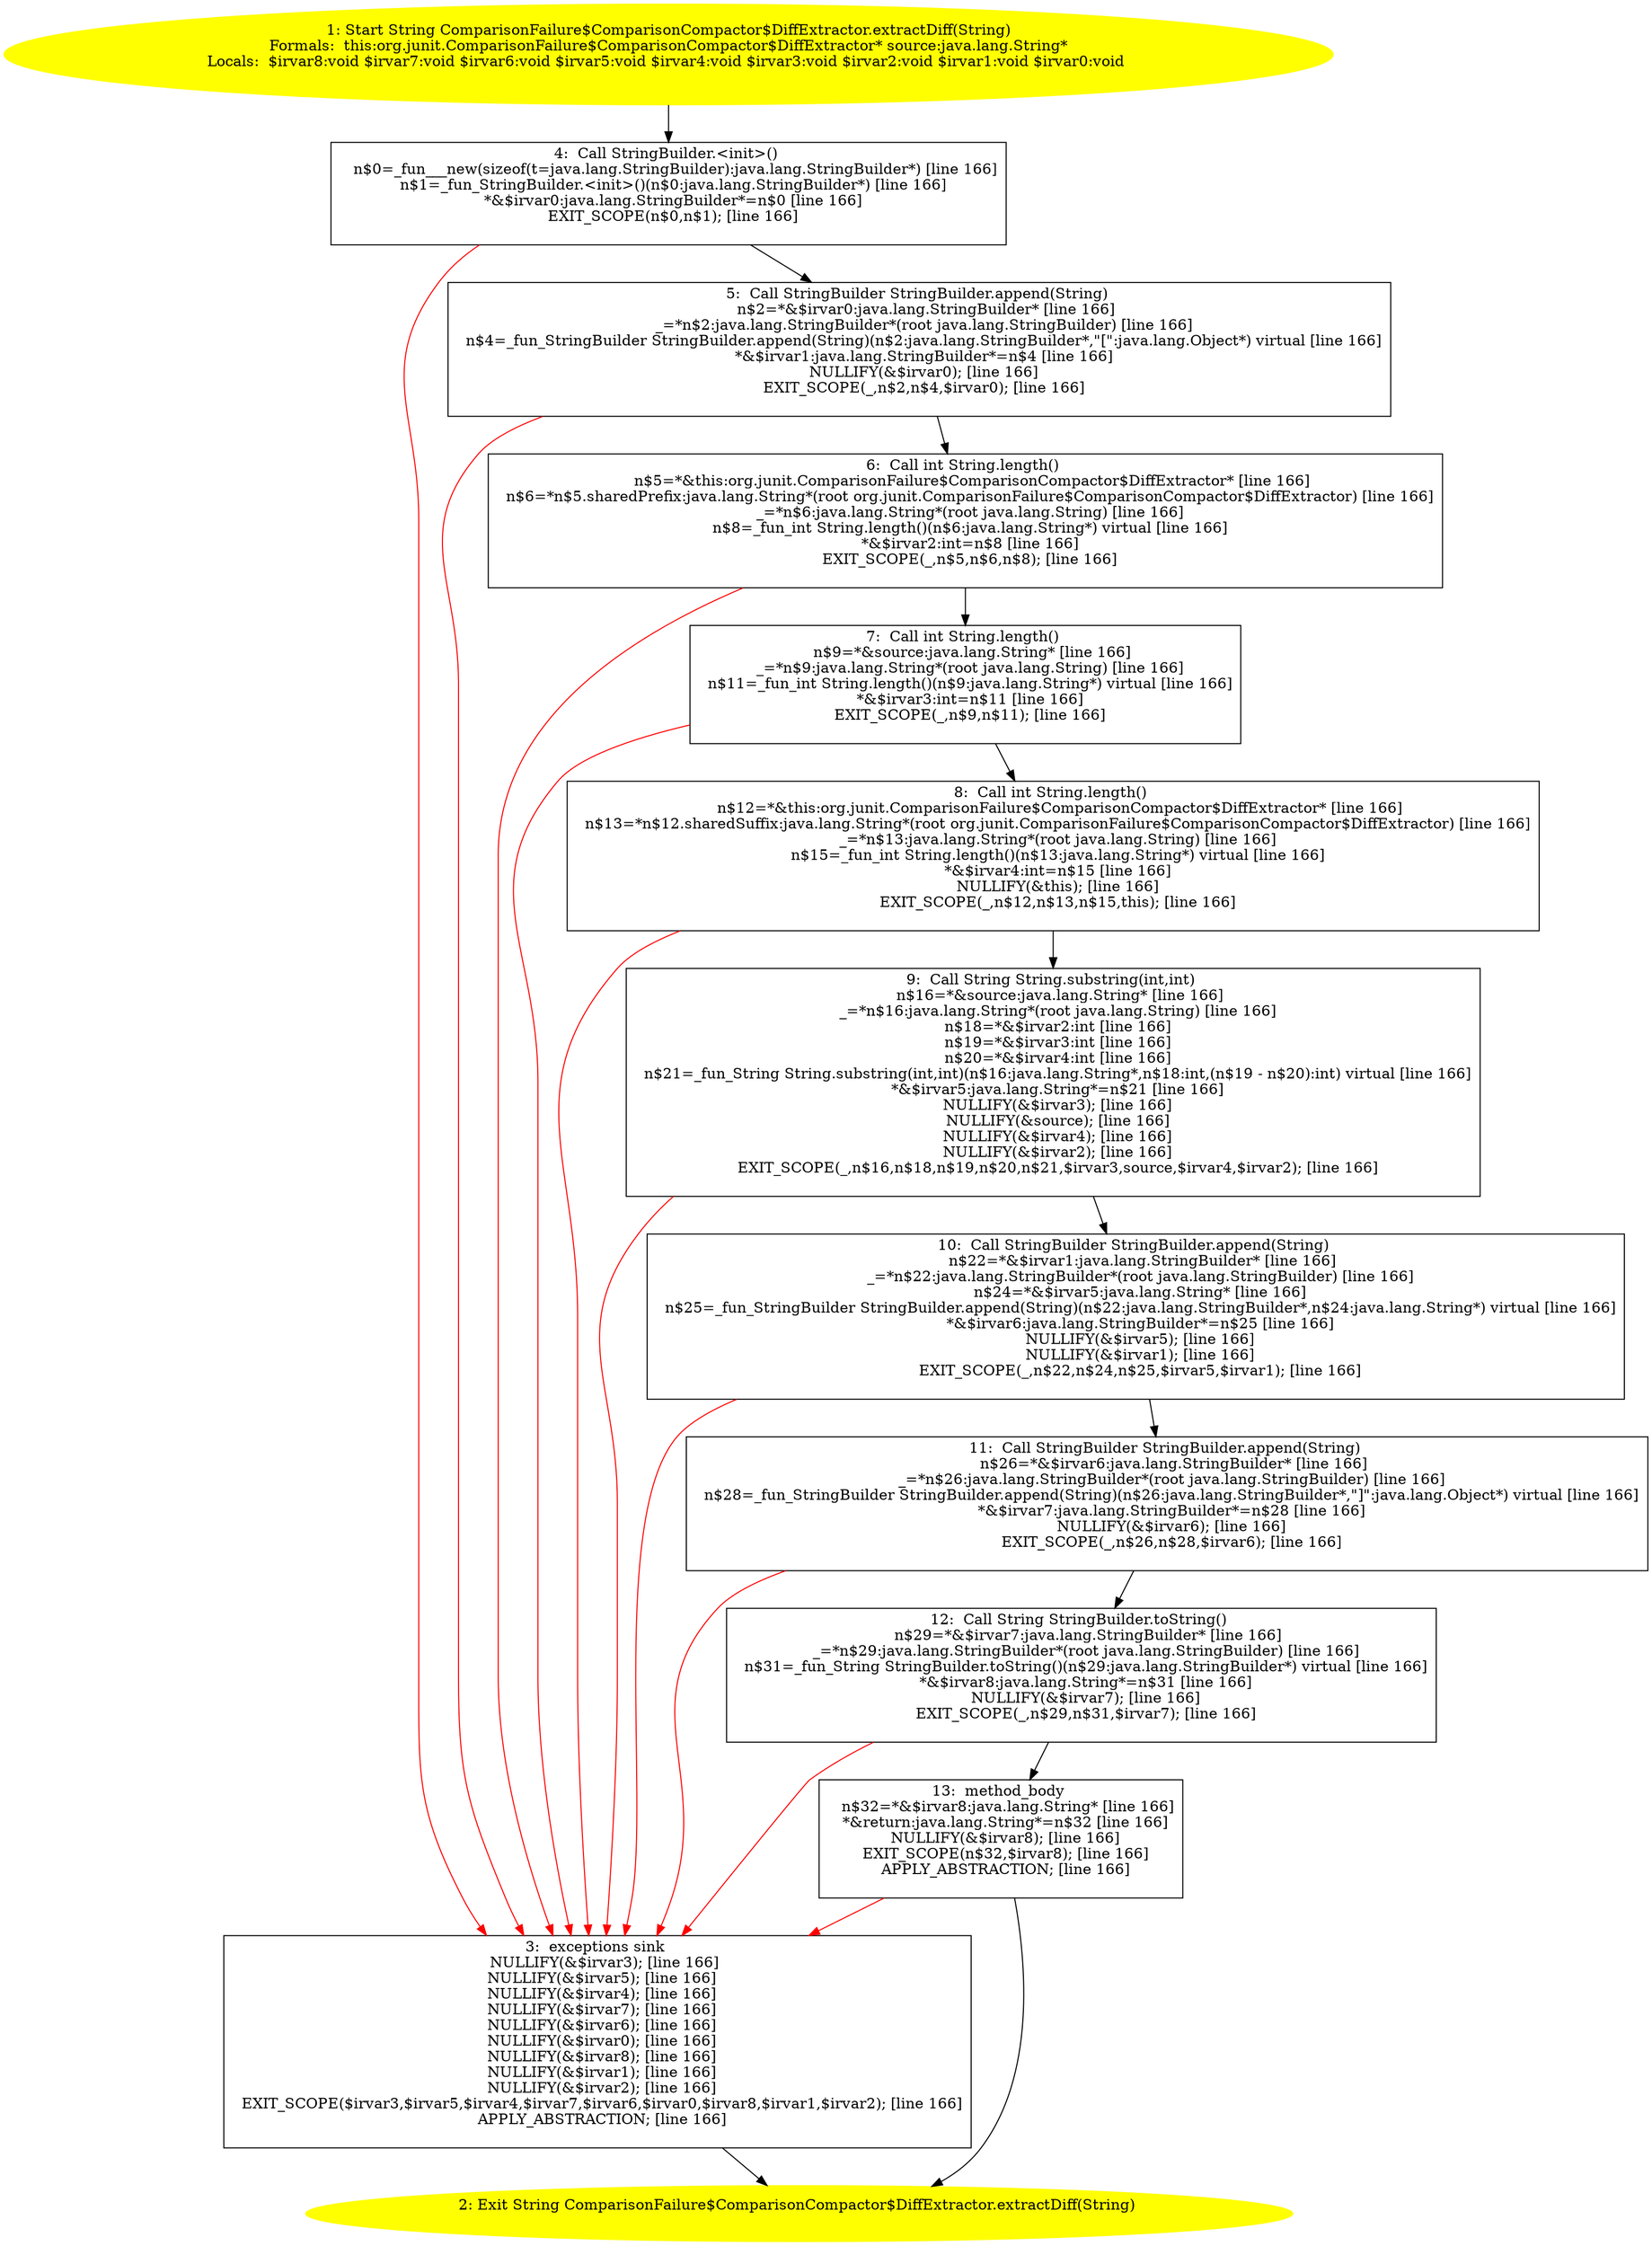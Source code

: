 /* @generated */
digraph cfg {
"org.junit.ComparisonFailure$ComparisonCompactor$DiffExtractor.extractDiff(java.lang.String):java.lan.259b7fb82685d85c2d08fc75f0068b84_1" [label="1: Start String ComparisonFailure$ComparisonCompactor$DiffExtractor.extractDiff(String)\nFormals:  this:org.junit.ComparisonFailure$ComparisonCompactor$DiffExtractor* source:java.lang.String*\nLocals:  $irvar8:void $irvar7:void $irvar6:void $irvar5:void $irvar4:void $irvar3:void $irvar2:void $irvar1:void $irvar0:void \n  " color=yellow style=filled]
	

	 "org.junit.ComparisonFailure$ComparisonCompactor$DiffExtractor.extractDiff(java.lang.String):java.lan.259b7fb82685d85c2d08fc75f0068b84_1" -> "org.junit.ComparisonFailure$ComparisonCompactor$DiffExtractor.extractDiff(java.lang.String):java.lan.259b7fb82685d85c2d08fc75f0068b84_4" ;
"org.junit.ComparisonFailure$ComparisonCompactor$DiffExtractor.extractDiff(java.lang.String):java.lan.259b7fb82685d85c2d08fc75f0068b84_2" [label="2: Exit String ComparisonFailure$ComparisonCompactor$DiffExtractor.extractDiff(String) \n  " color=yellow style=filled]
	

"org.junit.ComparisonFailure$ComparisonCompactor$DiffExtractor.extractDiff(java.lang.String):java.lan.259b7fb82685d85c2d08fc75f0068b84_3" [label="3:  exceptions sink \n   NULLIFY(&$irvar3); [line 166]\n  NULLIFY(&$irvar5); [line 166]\n  NULLIFY(&$irvar4); [line 166]\n  NULLIFY(&$irvar7); [line 166]\n  NULLIFY(&$irvar6); [line 166]\n  NULLIFY(&$irvar0); [line 166]\n  NULLIFY(&$irvar8); [line 166]\n  NULLIFY(&$irvar1); [line 166]\n  NULLIFY(&$irvar2); [line 166]\n  EXIT_SCOPE($irvar3,$irvar5,$irvar4,$irvar7,$irvar6,$irvar0,$irvar8,$irvar1,$irvar2); [line 166]\n  APPLY_ABSTRACTION; [line 166]\n " shape="box"]
	

	 "org.junit.ComparisonFailure$ComparisonCompactor$DiffExtractor.extractDiff(java.lang.String):java.lan.259b7fb82685d85c2d08fc75f0068b84_3" -> "org.junit.ComparisonFailure$ComparisonCompactor$DiffExtractor.extractDiff(java.lang.String):java.lan.259b7fb82685d85c2d08fc75f0068b84_2" ;
"org.junit.ComparisonFailure$ComparisonCompactor$DiffExtractor.extractDiff(java.lang.String):java.lan.259b7fb82685d85c2d08fc75f0068b84_4" [label="4:  Call StringBuilder.<init>() \n   n$0=_fun___new(sizeof(t=java.lang.StringBuilder):java.lang.StringBuilder*) [line 166]\n  n$1=_fun_StringBuilder.<init>()(n$0:java.lang.StringBuilder*) [line 166]\n  *&$irvar0:java.lang.StringBuilder*=n$0 [line 166]\n  EXIT_SCOPE(n$0,n$1); [line 166]\n " shape="box"]
	

	 "org.junit.ComparisonFailure$ComparisonCompactor$DiffExtractor.extractDiff(java.lang.String):java.lan.259b7fb82685d85c2d08fc75f0068b84_4" -> "org.junit.ComparisonFailure$ComparisonCompactor$DiffExtractor.extractDiff(java.lang.String):java.lan.259b7fb82685d85c2d08fc75f0068b84_5" ;
	 "org.junit.ComparisonFailure$ComparisonCompactor$DiffExtractor.extractDiff(java.lang.String):java.lan.259b7fb82685d85c2d08fc75f0068b84_4" -> "org.junit.ComparisonFailure$ComparisonCompactor$DiffExtractor.extractDiff(java.lang.String):java.lan.259b7fb82685d85c2d08fc75f0068b84_3" [color="red" ];
"org.junit.ComparisonFailure$ComparisonCompactor$DiffExtractor.extractDiff(java.lang.String):java.lan.259b7fb82685d85c2d08fc75f0068b84_5" [label="5:  Call StringBuilder StringBuilder.append(String) \n   n$2=*&$irvar0:java.lang.StringBuilder* [line 166]\n  _=*n$2:java.lang.StringBuilder*(root java.lang.StringBuilder) [line 166]\n  n$4=_fun_StringBuilder StringBuilder.append(String)(n$2:java.lang.StringBuilder*,\"[\":java.lang.Object*) virtual [line 166]\n  *&$irvar1:java.lang.StringBuilder*=n$4 [line 166]\n  NULLIFY(&$irvar0); [line 166]\n  EXIT_SCOPE(_,n$2,n$4,$irvar0); [line 166]\n " shape="box"]
	

	 "org.junit.ComparisonFailure$ComparisonCompactor$DiffExtractor.extractDiff(java.lang.String):java.lan.259b7fb82685d85c2d08fc75f0068b84_5" -> "org.junit.ComparisonFailure$ComparisonCompactor$DiffExtractor.extractDiff(java.lang.String):java.lan.259b7fb82685d85c2d08fc75f0068b84_6" ;
	 "org.junit.ComparisonFailure$ComparisonCompactor$DiffExtractor.extractDiff(java.lang.String):java.lan.259b7fb82685d85c2d08fc75f0068b84_5" -> "org.junit.ComparisonFailure$ComparisonCompactor$DiffExtractor.extractDiff(java.lang.String):java.lan.259b7fb82685d85c2d08fc75f0068b84_3" [color="red" ];
"org.junit.ComparisonFailure$ComparisonCompactor$DiffExtractor.extractDiff(java.lang.String):java.lan.259b7fb82685d85c2d08fc75f0068b84_6" [label="6:  Call int String.length() \n   n$5=*&this:org.junit.ComparisonFailure$ComparisonCompactor$DiffExtractor* [line 166]\n  n$6=*n$5.sharedPrefix:java.lang.String*(root org.junit.ComparisonFailure$ComparisonCompactor$DiffExtractor) [line 166]\n  _=*n$6:java.lang.String*(root java.lang.String) [line 166]\n  n$8=_fun_int String.length()(n$6:java.lang.String*) virtual [line 166]\n  *&$irvar2:int=n$8 [line 166]\n  EXIT_SCOPE(_,n$5,n$6,n$8); [line 166]\n " shape="box"]
	

	 "org.junit.ComparisonFailure$ComparisonCompactor$DiffExtractor.extractDiff(java.lang.String):java.lan.259b7fb82685d85c2d08fc75f0068b84_6" -> "org.junit.ComparisonFailure$ComparisonCompactor$DiffExtractor.extractDiff(java.lang.String):java.lan.259b7fb82685d85c2d08fc75f0068b84_7" ;
	 "org.junit.ComparisonFailure$ComparisonCompactor$DiffExtractor.extractDiff(java.lang.String):java.lan.259b7fb82685d85c2d08fc75f0068b84_6" -> "org.junit.ComparisonFailure$ComparisonCompactor$DiffExtractor.extractDiff(java.lang.String):java.lan.259b7fb82685d85c2d08fc75f0068b84_3" [color="red" ];
"org.junit.ComparisonFailure$ComparisonCompactor$DiffExtractor.extractDiff(java.lang.String):java.lan.259b7fb82685d85c2d08fc75f0068b84_7" [label="7:  Call int String.length() \n   n$9=*&source:java.lang.String* [line 166]\n  _=*n$9:java.lang.String*(root java.lang.String) [line 166]\n  n$11=_fun_int String.length()(n$9:java.lang.String*) virtual [line 166]\n  *&$irvar3:int=n$11 [line 166]\n  EXIT_SCOPE(_,n$9,n$11); [line 166]\n " shape="box"]
	

	 "org.junit.ComparisonFailure$ComparisonCompactor$DiffExtractor.extractDiff(java.lang.String):java.lan.259b7fb82685d85c2d08fc75f0068b84_7" -> "org.junit.ComparisonFailure$ComparisonCompactor$DiffExtractor.extractDiff(java.lang.String):java.lan.259b7fb82685d85c2d08fc75f0068b84_8" ;
	 "org.junit.ComparisonFailure$ComparisonCompactor$DiffExtractor.extractDiff(java.lang.String):java.lan.259b7fb82685d85c2d08fc75f0068b84_7" -> "org.junit.ComparisonFailure$ComparisonCompactor$DiffExtractor.extractDiff(java.lang.String):java.lan.259b7fb82685d85c2d08fc75f0068b84_3" [color="red" ];
"org.junit.ComparisonFailure$ComparisonCompactor$DiffExtractor.extractDiff(java.lang.String):java.lan.259b7fb82685d85c2d08fc75f0068b84_8" [label="8:  Call int String.length() \n   n$12=*&this:org.junit.ComparisonFailure$ComparisonCompactor$DiffExtractor* [line 166]\n  n$13=*n$12.sharedSuffix:java.lang.String*(root org.junit.ComparisonFailure$ComparisonCompactor$DiffExtractor) [line 166]\n  _=*n$13:java.lang.String*(root java.lang.String) [line 166]\n  n$15=_fun_int String.length()(n$13:java.lang.String*) virtual [line 166]\n  *&$irvar4:int=n$15 [line 166]\n  NULLIFY(&this); [line 166]\n  EXIT_SCOPE(_,n$12,n$13,n$15,this); [line 166]\n " shape="box"]
	

	 "org.junit.ComparisonFailure$ComparisonCompactor$DiffExtractor.extractDiff(java.lang.String):java.lan.259b7fb82685d85c2d08fc75f0068b84_8" -> "org.junit.ComparisonFailure$ComparisonCompactor$DiffExtractor.extractDiff(java.lang.String):java.lan.259b7fb82685d85c2d08fc75f0068b84_9" ;
	 "org.junit.ComparisonFailure$ComparisonCompactor$DiffExtractor.extractDiff(java.lang.String):java.lan.259b7fb82685d85c2d08fc75f0068b84_8" -> "org.junit.ComparisonFailure$ComparisonCompactor$DiffExtractor.extractDiff(java.lang.String):java.lan.259b7fb82685d85c2d08fc75f0068b84_3" [color="red" ];
"org.junit.ComparisonFailure$ComparisonCompactor$DiffExtractor.extractDiff(java.lang.String):java.lan.259b7fb82685d85c2d08fc75f0068b84_9" [label="9:  Call String String.substring(int,int) \n   n$16=*&source:java.lang.String* [line 166]\n  _=*n$16:java.lang.String*(root java.lang.String) [line 166]\n  n$18=*&$irvar2:int [line 166]\n  n$19=*&$irvar3:int [line 166]\n  n$20=*&$irvar4:int [line 166]\n  n$21=_fun_String String.substring(int,int)(n$16:java.lang.String*,n$18:int,(n$19 - n$20):int) virtual [line 166]\n  *&$irvar5:java.lang.String*=n$21 [line 166]\n  NULLIFY(&$irvar3); [line 166]\n  NULLIFY(&source); [line 166]\n  NULLIFY(&$irvar4); [line 166]\n  NULLIFY(&$irvar2); [line 166]\n  EXIT_SCOPE(_,n$16,n$18,n$19,n$20,n$21,$irvar3,source,$irvar4,$irvar2); [line 166]\n " shape="box"]
	

	 "org.junit.ComparisonFailure$ComparisonCompactor$DiffExtractor.extractDiff(java.lang.String):java.lan.259b7fb82685d85c2d08fc75f0068b84_9" -> "org.junit.ComparisonFailure$ComparisonCompactor$DiffExtractor.extractDiff(java.lang.String):java.lan.259b7fb82685d85c2d08fc75f0068b84_10" ;
	 "org.junit.ComparisonFailure$ComparisonCompactor$DiffExtractor.extractDiff(java.lang.String):java.lan.259b7fb82685d85c2d08fc75f0068b84_9" -> "org.junit.ComparisonFailure$ComparisonCompactor$DiffExtractor.extractDiff(java.lang.String):java.lan.259b7fb82685d85c2d08fc75f0068b84_3" [color="red" ];
"org.junit.ComparisonFailure$ComparisonCompactor$DiffExtractor.extractDiff(java.lang.String):java.lan.259b7fb82685d85c2d08fc75f0068b84_10" [label="10:  Call StringBuilder StringBuilder.append(String) \n   n$22=*&$irvar1:java.lang.StringBuilder* [line 166]\n  _=*n$22:java.lang.StringBuilder*(root java.lang.StringBuilder) [line 166]\n  n$24=*&$irvar5:java.lang.String* [line 166]\n  n$25=_fun_StringBuilder StringBuilder.append(String)(n$22:java.lang.StringBuilder*,n$24:java.lang.String*) virtual [line 166]\n  *&$irvar6:java.lang.StringBuilder*=n$25 [line 166]\n  NULLIFY(&$irvar5); [line 166]\n  NULLIFY(&$irvar1); [line 166]\n  EXIT_SCOPE(_,n$22,n$24,n$25,$irvar5,$irvar1); [line 166]\n " shape="box"]
	

	 "org.junit.ComparisonFailure$ComparisonCompactor$DiffExtractor.extractDiff(java.lang.String):java.lan.259b7fb82685d85c2d08fc75f0068b84_10" -> "org.junit.ComparisonFailure$ComparisonCompactor$DiffExtractor.extractDiff(java.lang.String):java.lan.259b7fb82685d85c2d08fc75f0068b84_11" ;
	 "org.junit.ComparisonFailure$ComparisonCompactor$DiffExtractor.extractDiff(java.lang.String):java.lan.259b7fb82685d85c2d08fc75f0068b84_10" -> "org.junit.ComparisonFailure$ComparisonCompactor$DiffExtractor.extractDiff(java.lang.String):java.lan.259b7fb82685d85c2d08fc75f0068b84_3" [color="red" ];
"org.junit.ComparisonFailure$ComparisonCompactor$DiffExtractor.extractDiff(java.lang.String):java.lan.259b7fb82685d85c2d08fc75f0068b84_11" [label="11:  Call StringBuilder StringBuilder.append(String) \n   n$26=*&$irvar6:java.lang.StringBuilder* [line 166]\n  _=*n$26:java.lang.StringBuilder*(root java.lang.StringBuilder) [line 166]\n  n$28=_fun_StringBuilder StringBuilder.append(String)(n$26:java.lang.StringBuilder*,\"]\":java.lang.Object*) virtual [line 166]\n  *&$irvar7:java.lang.StringBuilder*=n$28 [line 166]\n  NULLIFY(&$irvar6); [line 166]\n  EXIT_SCOPE(_,n$26,n$28,$irvar6); [line 166]\n " shape="box"]
	

	 "org.junit.ComparisonFailure$ComparisonCompactor$DiffExtractor.extractDiff(java.lang.String):java.lan.259b7fb82685d85c2d08fc75f0068b84_11" -> "org.junit.ComparisonFailure$ComparisonCompactor$DiffExtractor.extractDiff(java.lang.String):java.lan.259b7fb82685d85c2d08fc75f0068b84_12" ;
	 "org.junit.ComparisonFailure$ComparisonCompactor$DiffExtractor.extractDiff(java.lang.String):java.lan.259b7fb82685d85c2d08fc75f0068b84_11" -> "org.junit.ComparisonFailure$ComparisonCompactor$DiffExtractor.extractDiff(java.lang.String):java.lan.259b7fb82685d85c2d08fc75f0068b84_3" [color="red" ];
"org.junit.ComparisonFailure$ComparisonCompactor$DiffExtractor.extractDiff(java.lang.String):java.lan.259b7fb82685d85c2d08fc75f0068b84_12" [label="12:  Call String StringBuilder.toString() \n   n$29=*&$irvar7:java.lang.StringBuilder* [line 166]\n  _=*n$29:java.lang.StringBuilder*(root java.lang.StringBuilder) [line 166]\n  n$31=_fun_String StringBuilder.toString()(n$29:java.lang.StringBuilder*) virtual [line 166]\n  *&$irvar8:java.lang.String*=n$31 [line 166]\n  NULLIFY(&$irvar7); [line 166]\n  EXIT_SCOPE(_,n$29,n$31,$irvar7); [line 166]\n " shape="box"]
	

	 "org.junit.ComparisonFailure$ComparisonCompactor$DiffExtractor.extractDiff(java.lang.String):java.lan.259b7fb82685d85c2d08fc75f0068b84_12" -> "org.junit.ComparisonFailure$ComparisonCompactor$DiffExtractor.extractDiff(java.lang.String):java.lan.259b7fb82685d85c2d08fc75f0068b84_13" ;
	 "org.junit.ComparisonFailure$ComparisonCompactor$DiffExtractor.extractDiff(java.lang.String):java.lan.259b7fb82685d85c2d08fc75f0068b84_12" -> "org.junit.ComparisonFailure$ComparisonCompactor$DiffExtractor.extractDiff(java.lang.String):java.lan.259b7fb82685d85c2d08fc75f0068b84_3" [color="red" ];
"org.junit.ComparisonFailure$ComparisonCompactor$DiffExtractor.extractDiff(java.lang.String):java.lan.259b7fb82685d85c2d08fc75f0068b84_13" [label="13:  method_body \n   n$32=*&$irvar8:java.lang.String* [line 166]\n  *&return:java.lang.String*=n$32 [line 166]\n  NULLIFY(&$irvar8); [line 166]\n  EXIT_SCOPE(n$32,$irvar8); [line 166]\n  APPLY_ABSTRACTION; [line 166]\n " shape="box"]
	

	 "org.junit.ComparisonFailure$ComparisonCompactor$DiffExtractor.extractDiff(java.lang.String):java.lan.259b7fb82685d85c2d08fc75f0068b84_13" -> "org.junit.ComparisonFailure$ComparisonCompactor$DiffExtractor.extractDiff(java.lang.String):java.lan.259b7fb82685d85c2d08fc75f0068b84_2" ;
	 "org.junit.ComparisonFailure$ComparisonCompactor$DiffExtractor.extractDiff(java.lang.String):java.lan.259b7fb82685d85c2d08fc75f0068b84_13" -> "org.junit.ComparisonFailure$ComparisonCompactor$DiffExtractor.extractDiff(java.lang.String):java.lan.259b7fb82685d85c2d08fc75f0068b84_3" [color="red" ];
}
